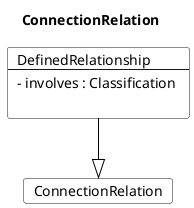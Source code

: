 @startuml
Title ConnectionRelation 

Card ConnectionRelation #fff [
ConnectionRelation
]
Card DefinedRelationship #fff [
DefinedRelationship
----
- involves : Classification 

]
DefinedRelationship --|> ConnectionRelation  #000 
@enduml